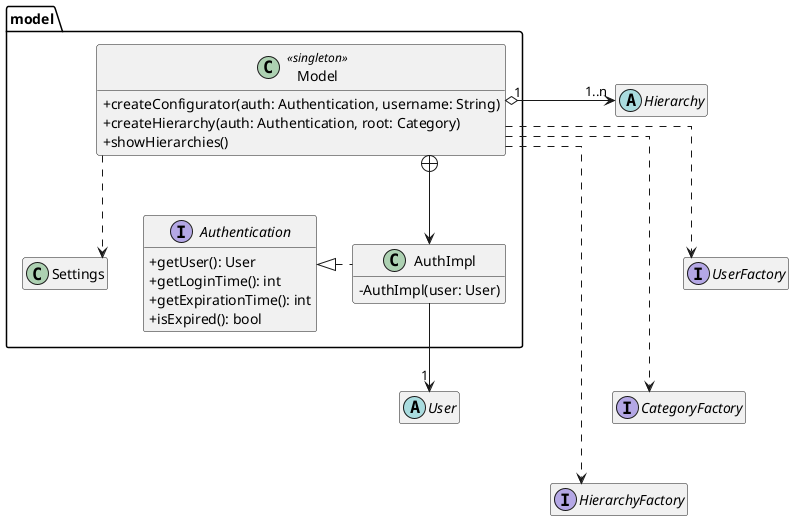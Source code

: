 @startuml

skinparam ClassAttributeIconSize 0
'skinparam groupInheritance 2
skinparam linetype ortho
hide empty members

package model #FFFFFF {

    class Model <<singleton>> {
        + createConfigurator(auth: Authentication, username: String)
        + createHierarchy(auth: Authentication, root: Category)
        + showHierarchies()
    }

    class AuthImpl implements Authentication{
        - AuthImpl(user: User)
    }

    interface Authentication {
        + getUser(): User
        + getLoginTime(): int
        + getExpirationTime(): int
        + isExpired(): bool
    }

    class Settings {}
}

abstract class User
abstract class Hierarchy

interface UserFactory
interface CategoryFactory
interface HierarchyFactory

AuthImpl --> "1" User
Model "1 " o--right--> "1..n" Hierarchy
Model +-down-> AuthImpl

Model ..> Settings

Model .down.> UserFactory
Model .down.> CategoryFactory
Model .down.> HierarchyFactory

AuthImpl -left[hidden]- Authentication
Hierarchy -[hidden]- UserFactory
UserFactory -[hidden]- CategoryFactory
CategoryFactory -[hidden]- HierarchyFactory


@enduml